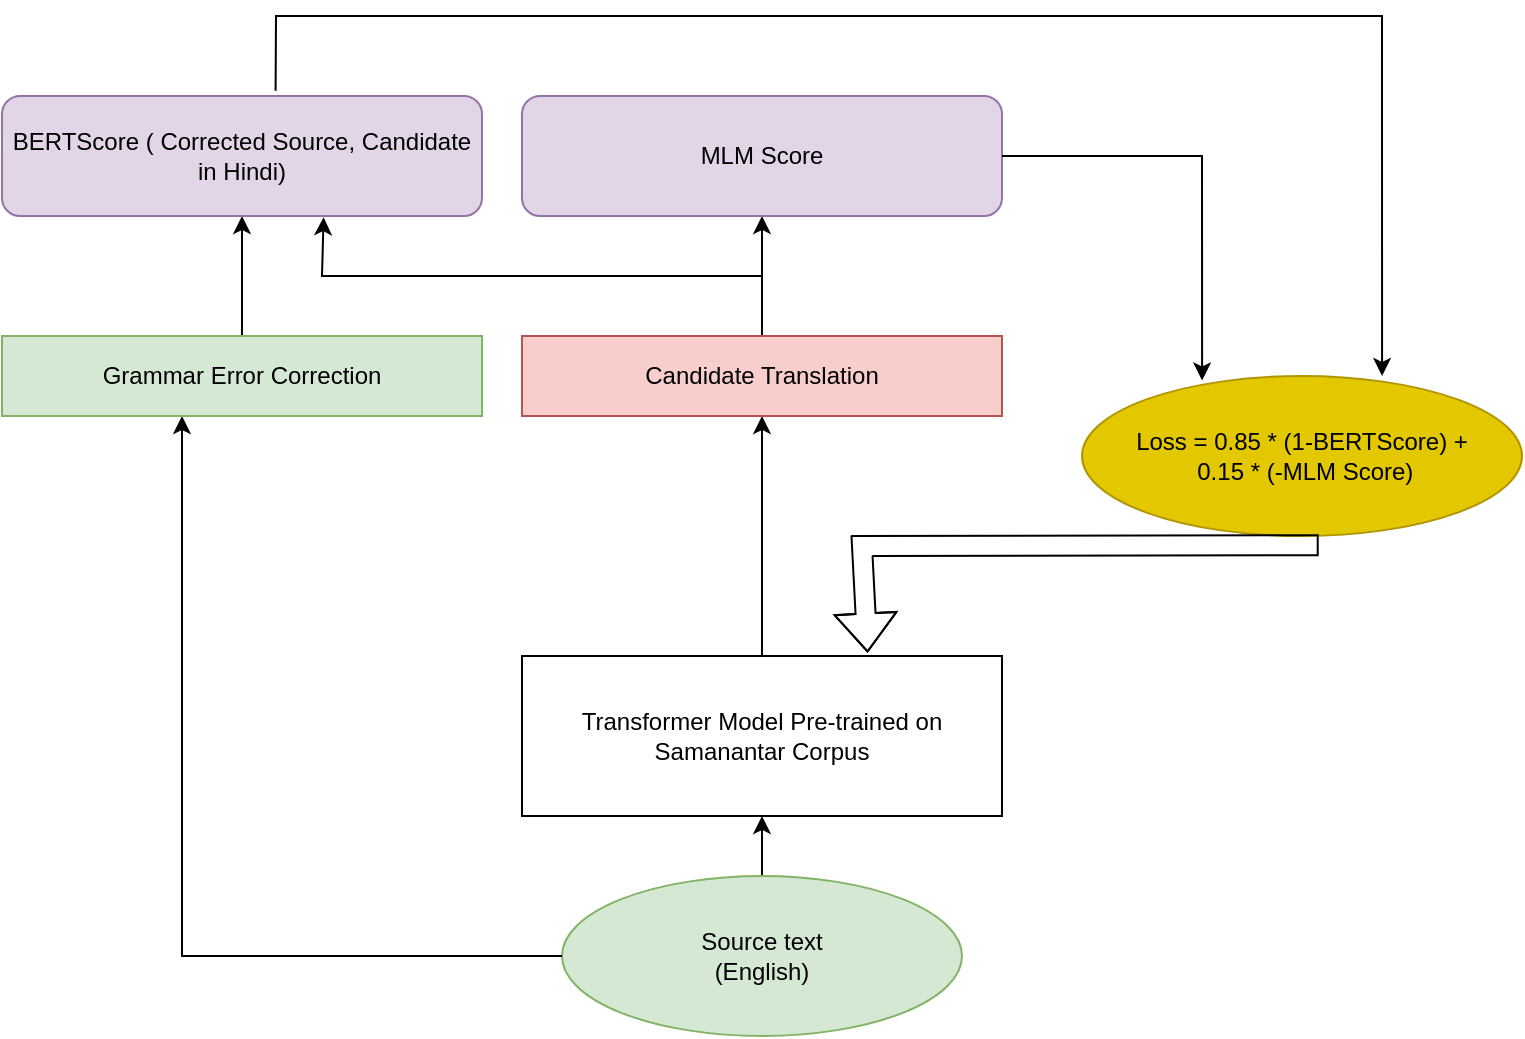 <mxfile version="20.3.5" type="github">
  <diagram id="4Yl-0jOA9gWWlVtBT1-1" name="Page-1">
    <mxGraphModel dx="980" dy="589" grid="1" gridSize="10" guides="1" tooltips="1" connect="1" arrows="1" fold="1" page="1" pageScale="1" pageWidth="850" pageHeight="1100" math="0" shadow="0">
      <root>
        <mxCell id="0" />
        <mxCell id="1" parent="0" />
        <mxCell id="hInCzwFxS4Cqq_BlXvqo-5" value="" style="edgeStyle=orthogonalEdgeStyle;rounded=0;orthogonalLoop=1;jettySize=auto;html=1;" edge="1" parent="1" source="hInCzwFxS4Cqq_BlXvqo-1" target="hInCzwFxS4Cqq_BlXvqo-4">
          <mxGeometry relative="1" as="geometry" />
        </mxCell>
        <mxCell id="hInCzwFxS4Cqq_BlXvqo-1" value="Transformer Model Pre-trained on&lt;br&gt;Samanantar Corpus" style="rounded=0;whiteSpace=wrap;html=1;" vertex="1" parent="1">
          <mxGeometry x="280" y="360" width="240" height="80" as="geometry" />
        </mxCell>
        <mxCell id="hInCzwFxS4Cqq_BlXvqo-3" value="" style="edgeStyle=orthogonalEdgeStyle;rounded=0;orthogonalLoop=1;jettySize=auto;html=1;" edge="1" parent="1" source="hInCzwFxS4Cqq_BlXvqo-2" target="hInCzwFxS4Cqq_BlXvqo-1">
          <mxGeometry relative="1" as="geometry" />
        </mxCell>
        <mxCell id="hInCzwFxS4Cqq_BlXvqo-2" value="Source text&lt;br&gt;(English)" style="ellipse;whiteSpace=wrap;html=1;fillColor=#d5e8d4;strokeColor=#82b366;" vertex="1" parent="1">
          <mxGeometry x="300" y="470" width="200" height="80" as="geometry" />
        </mxCell>
        <mxCell id="hInCzwFxS4Cqq_BlXvqo-9" value="" style="edgeStyle=orthogonalEdgeStyle;rounded=0;orthogonalLoop=1;jettySize=auto;html=1;" edge="1" parent="1" source="hInCzwFxS4Cqq_BlXvqo-4" target="hInCzwFxS4Cqq_BlXvqo-8">
          <mxGeometry relative="1" as="geometry" />
        </mxCell>
        <mxCell id="hInCzwFxS4Cqq_BlXvqo-4" value="Candidate Translation" style="rounded=0;whiteSpace=wrap;html=1;fillColor=#f8cecc;strokeColor=#b85450;" vertex="1" parent="1">
          <mxGeometry x="280" y="200" width="240" height="40" as="geometry" />
        </mxCell>
        <mxCell id="hInCzwFxS4Cqq_BlXvqo-6" value="" style="endArrow=classic;html=1;rounded=0;exitX=0;exitY=0.5;exitDx=0;exitDy=0;entryX=0.375;entryY=1;entryDx=0;entryDy=0;entryPerimeter=0;" edge="1" parent="1" source="hInCzwFxS4Cqq_BlXvqo-2" target="hInCzwFxS4Cqq_BlXvqo-7">
          <mxGeometry width="50" height="50" relative="1" as="geometry">
            <mxPoint x="400" y="320" as="sourcePoint" />
            <mxPoint x="140" y="250" as="targetPoint" />
            <Array as="points">
              <mxPoint x="110" y="510" />
            </Array>
          </mxGeometry>
        </mxCell>
        <mxCell id="hInCzwFxS4Cqq_BlXvqo-11" value="" style="edgeStyle=orthogonalEdgeStyle;rounded=0;orthogonalLoop=1;jettySize=auto;html=1;" edge="1" parent="1" source="hInCzwFxS4Cqq_BlXvqo-7" target="hInCzwFxS4Cqq_BlXvqo-10">
          <mxGeometry relative="1" as="geometry" />
        </mxCell>
        <mxCell id="hInCzwFxS4Cqq_BlXvqo-7" value="Grammar Error Correction" style="rounded=0;whiteSpace=wrap;html=1;fillColor=#d5e8d4;strokeColor=#82b366;" vertex="1" parent="1">
          <mxGeometry x="20" y="200" width="240" height="40" as="geometry" />
        </mxCell>
        <mxCell id="hInCzwFxS4Cqq_BlXvqo-8" value="MLM Score" style="rounded=1;whiteSpace=wrap;html=1;fillColor=#e1d5e7;strokeColor=#9673a6;" vertex="1" parent="1">
          <mxGeometry x="280" y="80" width="240" height="60" as="geometry" />
        </mxCell>
        <mxCell id="hInCzwFxS4Cqq_BlXvqo-10" value="BERTScore ( Corrected Source, Candidate in Hindi)" style="rounded=1;whiteSpace=wrap;html=1;fillColor=#e1d5e7;strokeColor=#9673a6;" vertex="1" parent="1">
          <mxGeometry x="20" y="80" width="240" height="60" as="geometry" />
        </mxCell>
        <mxCell id="hInCzwFxS4Cqq_BlXvqo-12" value="" style="endArrow=classic;html=1;rounded=0;entryX=0.67;entryY=1.01;entryDx=0;entryDy=0;entryPerimeter=0;" edge="1" parent="1" target="hInCzwFxS4Cqq_BlXvqo-10">
          <mxGeometry width="50" height="50" relative="1" as="geometry">
            <mxPoint x="400" y="170" as="sourcePoint" />
            <mxPoint x="450" y="260" as="targetPoint" />
            <Array as="points">
              <mxPoint x="180" y="170" />
            </Array>
          </mxGeometry>
        </mxCell>
        <mxCell id="hInCzwFxS4Cqq_BlXvqo-13" value="Loss = 0.85 * (1-BERTScore) +&lt;br&gt;&amp;nbsp;0.15 * (-MLM Score)" style="ellipse;whiteSpace=wrap;html=1;fillColor=#e3c800;fontColor=#000000;strokeColor=#B09500;" vertex="1" parent="1">
          <mxGeometry x="560" y="220" width="220" height="80" as="geometry" />
        </mxCell>
        <mxCell id="hInCzwFxS4Cqq_BlXvqo-14" value="" style="endArrow=classic;html=1;rounded=0;exitX=1;exitY=0.5;exitDx=0;exitDy=0;entryX=0.273;entryY=0.028;entryDx=0;entryDy=0;entryPerimeter=0;" edge="1" parent="1" source="hInCzwFxS4Cqq_BlXvqo-8" target="hInCzwFxS4Cqq_BlXvqo-13">
          <mxGeometry width="50" height="50" relative="1" as="geometry">
            <mxPoint x="400" y="310" as="sourcePoint" />
            <mxPoint x="450" y="260" as="targetPoint" />
            <Array as="points">
              <mxPoint x="620" y="110" />
            </Array>
          </mxGeometry>
        </mxCell>
        <mxCell id="hInCzwFxS4Cqq_BlXvqo-15" value="" style="endArrow=classic;html=1;rounded=0;exitX=0.57;exitY=-0.043;exitDx=0;exitDy=0;exitPerimeter=0;entryX=0.682;entryY=0;entryDx=0;entryDy=0;entryPerimeter=0;" edge="1" parent="1" source="hInCzwFxS4Cqq_BlXvqo-10" target="hInCzwFxS4Cqq_BlXvqo-13">
          <mxGeometry width="50" height="50" relative="1" as="geometry">
            <mxPoint x="400" y="310" as="sourcePoint" />
            <mxPoint x="450" y="260" as="targetPoint" />
            <Array as="points">
              <mxPoint x="157" y="40" />
              <mxPoint x="710" y="40" />
            </Array>
          </mxGeometry>
        </mxCell>
        <mxCell id="hInCzwFxS4Cqq_BlXvqo-16" value="" style="shape=flexArrow;endArrow=classic;html=1;rounded=0;exitX=0.538;exitY=1.058;exitDx=0;exitDy=0;exitPerimeter=0;entryX=0.72;entryY=-0.022;entryDx=0;entryDy=0;entryPerimeter=0;" edge="1" parent="1" source="hInCzwFxS4Cqq_BlXvqo-13" target="hInCzwFxS4Cqq_BlXvqo-1">
          <mxGeometry width="50" height="50" relative="1" as="geometry">
            <mxPoint x="400" y="300" as="sourcePoint" />
            <mxPoint x="450" y="250" as="targetPoint" />
            <Array as="points">
              <mxPoint x="450" y="305" />
            </Array>
          </mxGeometry>
        </mxCell>
      </root>
    </mxGraphModel>
  </diagram>
</mxfile>
